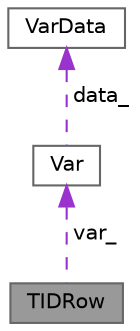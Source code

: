 digraph "TIDRow"
{
 // LATEX_PDF_SIZE
  bgcolor="transparent";
  edge [fontname=Helvetica,fontsize=10,labelfontname=Helvetica,labelfontsize=10];
  node [fontname=Helvetica,fontsize=10,shape=box,height=0.2,width=0.4];
  Node1 [label="TIDRow",height=0.2,width=0.4,color="gray40", fillcolor="grey60", style="filled", fontcolor="black",tooltip="Простой класс, облегчающий хранение информации в TID."];
  Node2 -> Node1 [dir="back",color="darkorchid3",style="dashed",label=" var_" ];
  Node2 [label="Var",height=0.2,width=0.4,color="gray40", fillcolor="white", style="filled",URL="$struct_var.html",tooltip="Структура переменной, адрес который хранится в ПОЛИЗе"];
  Node3 -> Node2 [dir="back",color="darkorchid3",style="dashed",label=" data_" ];
  Node3 [label="VarData",height=0.2,width=0.4,color="gray40", fillcolor="white", style="filled",URL="$struct_var_data.html",tooltip="Структура данных, которые физически хранятся в переменной, в также в литералах Содержит множество пер..."];
}
